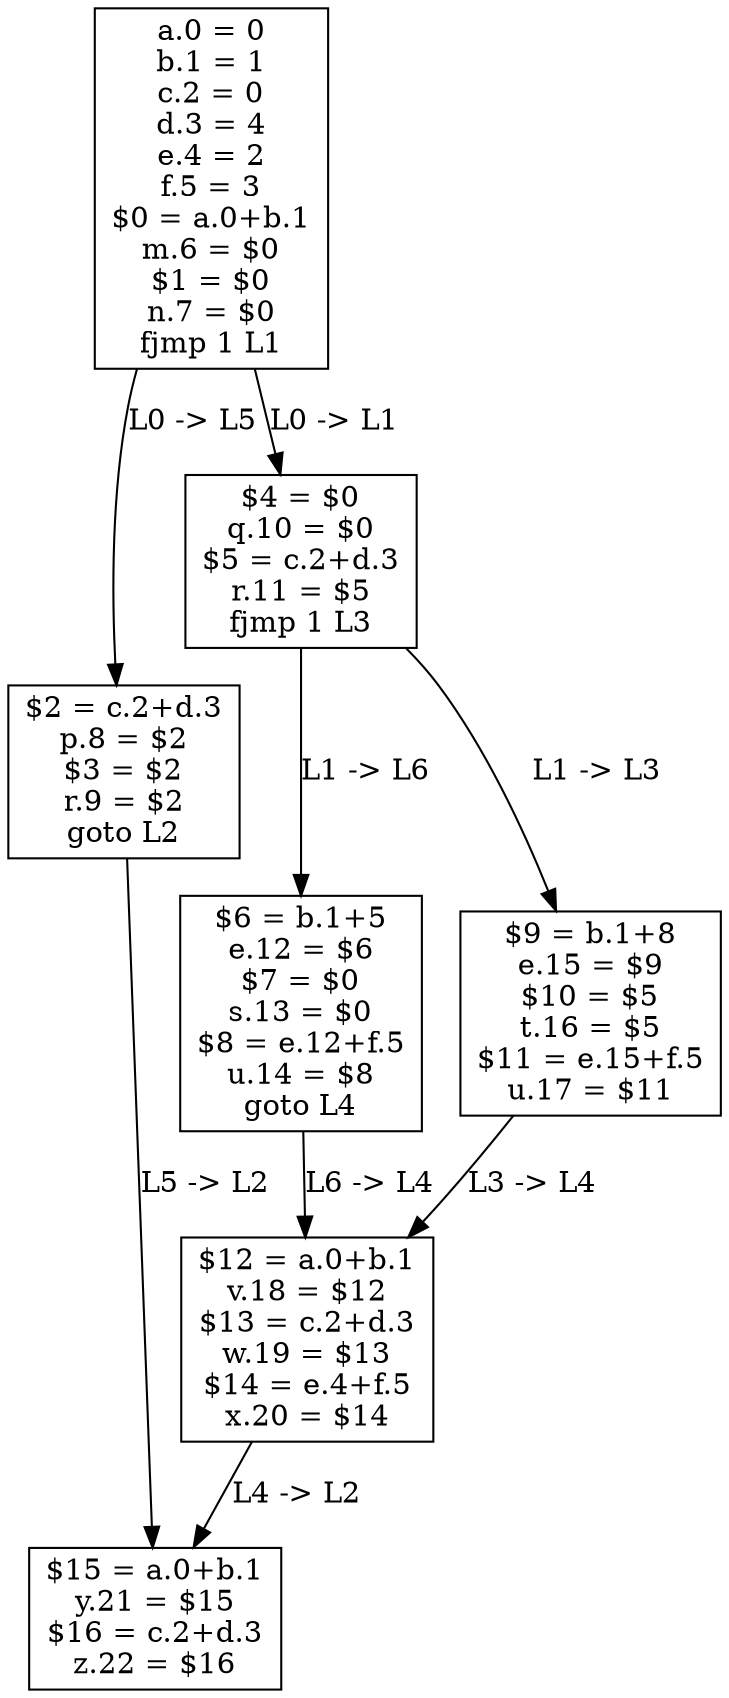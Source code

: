 digraph cfg {
L0 [label="a.0 = 0\nb.1 = 1\nc.2 = 0\nd.3 = 4\ne.4 = 2\nf.5 = 3\n$0 = a.0+b.1\nm.6 = $0\n$1 = $0\nn.7 = $0\nfjmp 1 L1", shape="rectangle"]
L5 [label="$2 = c.2+d.3\np.8 = $2\n$3 = $2\nr.9 = $2\ngoto L2", shape="rectangle"]
L1 [label="$4 = $0\nq.10 = $0\n$5 = c.2+d.3\nr.11 = $5\nfjmp 1 L3", shape="rectangle"]
L6 [label="$6 = b.1+5\ne.12 = $6\n$7 = $0\ns.13 = $0\n$8 = e.12+f.5\nu.14 = $8\ngoto L4", shape="rectangle"]
L3 [label="$9 = b.1+8\ne.15 = $9\n$10 = $5\nt.16 = $5\n$11 = e.15+f.5\nu.17 = $11", shape="rectangle"]
L4 [label="$12 = a.0+b.1\nv.18 = $12\n$13 = c.2+d.3\nw.19 = $13\n$14 = e.4+f.5\nx.20 = $14", shape="rectangle"]
L2 [label="$15 = a.0+b.1\ny.21 = $15\n$16 = c.2+d.3\nz.22 = $16", shape="rectangle"]
L0 -> L1 [label="L0 -> L1"]
L0 -> L5 [label="L0 -> L5"]
L5 -> L2 [label="L5 -> L2"]
L1 -> L3 [label="L1 -> L3"]
L1 -> L6 [label="L1 -> L6"]
L6 -> L4 [label="L6 -> L4"]
L3 -> L4 [label="L3 -> L4"]
L4 -> L2 [label="L4 -> L2"]
}
